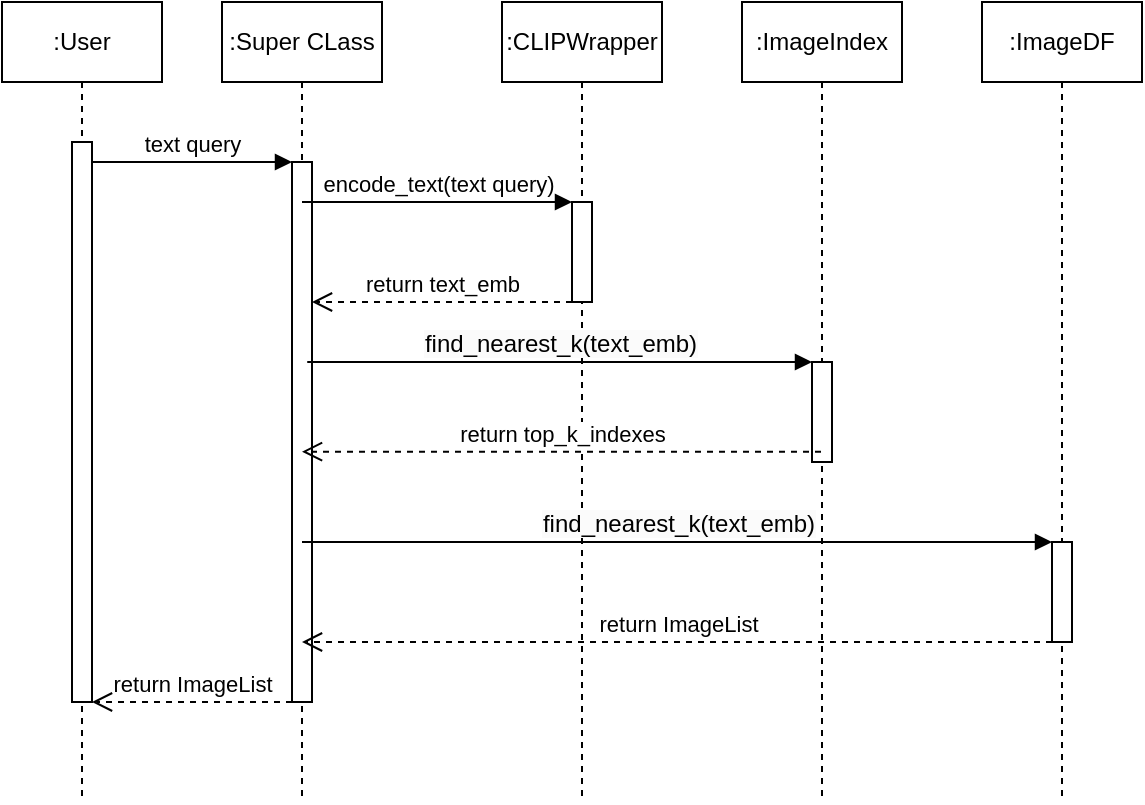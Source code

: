 <mxfile version="24.2.2" type="google">
  <diagram name="Page-1" id="2YBvvXClWsGukQMizWep">
    <mxGraphModel grid="1" page="1" gridSize="10" guides="1" tooltips="1" connect="1" arrows="1" fold="1" pageScale="1" pageWidth="850" pageHeight="1100" math="0" shadow="0">
      <root>
        <mxCell id="0" />
        <mxCell id="1" parent="0" />
        <mxCell id="aM9ryv3xv72pqoxQDRHE-1" value=":User" style="shape=umlLifeline;perimeter=lifelinePerimeter;whiteSpace=wrap;html=1;container=0;dropTarget=0;collapsible=0;recursiveResize=0;outlineConnect=0;portConstraint=eastwest;newEdgeStyle={&quot;edgeStyle&quot;:&quot;elbowEdgeStyle&quot;,&quot;elbow&quot;:&quot;vertical&quot;,&quot;curved&quot;:0,&quot;rounded&quot;:0};" vertex="1" parent="1">
          <mxGeometry x="150" y="350" width="80" height="400" as="geometry" />
        </mxCell>
        <mxCell id="aM9ryv3xv72pqoxQDRHE-2" value="" style="html=1;points=[];perimeter=orthogonalPerimeter;outlineConnect=0;targetShapes=umlLifeline;portConstraint=eastwest;newEdgeStyle={&quot;edgeStyle&quot;:&quot;elbowEdgeStyle&quot;,&quot;elbow&quot;:&quot;vertical&quot;,&quot;curved&quot;:0,&quot;rounded&quot;:0};" vertex="1" parent="aM9ryv3xv72pqoxQDRHE-1">
          <mxGeometry x="35" y="70" width="10" height="280" as="geometry" />
        </mxCell>
        <mxCell id="aM9ryv3xv72pqoxQDRHE-5" value=":Super CLass" style="shape=umlLifeline;perimeter=lifelinePerimeter;whiteSpace=wrap;html=1;container=0;dropTarget=0;collapsible=0;recursiveResize=0;outlineConnect=0;portConstraint=eastwest;newEdgeStyle={&quot;edgeStyle&quot;:&quot;elbowEdgeStyle&quot;,&quot;elbow&quot;:&quot;vertical&quot;,&quot;curved&quot;:0,&quot;rounded&quot;:0};" vertex="1" parent="1">
          <mxGeometry x="260" y="350" width="80" height="400" as="geometry" />
        </mxCell>
        <mxCell id="aM9ryv3xv72pqoxQDRHE-6" value="" style="html=1;points=[];perimeter=orthogonalPerimeter;outlineConnect=0;targetShapes=umlLifeline;portConstraint=eastwest;newEdgeStyle={&quot;edgeStyle&quot;:&quot;elbowEdgeStyle&quot;,&quot;elbow&quot;:&quot;vertical&quot;,&quot;curved&quot;:0,&quot;rounded&quot;:0};" vertex="1" parent="aM9ryv3xv72pqoxQDRHE-5">
          <mxGeometry x="35" y="80" width="10" height="270" as="geometry" />
        </mxCell>
        <mxCell id="aM9ryv3xv72pqoxQDRHE-7" value="text query" style="html=1;verticalAlign=bottom;endArrow=block;edgeStyle=elbowEdgeStyle;elbow=vertical;curved=0;rounded=0;" edge="1" parent="1" source="aM9ryv3xv72pqoxQDRHE-2" target="aM9ryv3xv72pqoxQDRHE-6">
          <mxGeometry relative="1" as="geometry">
            <mxPoint x="255" y="440" as="sourcePoint" />
            <Array as="points">
              <mxPoint x="240" y="430" />
            </Array>
          </mxGeometry>
        </mxCell>
        <mxCell id="aM9ryv3xv72pqoxQDRHE-8" value="return ImageList" style="html=1;verticalAlign=bottom;endArrow=open;dashed=1;endSize=8;edgeStyle=elbowEdgeStyle;elbow=vertical;curved=0;rounded=0;" edge="1" parent="1" source="aM9ryv3xv72pqoxQDRHE-6" target="aM9ryv3xv72pqoxQDRHE-2">
          <mxGeometry relative="1" as="geometry">
            <mxPoint x="255" y="515" as="targetPoint" />
            <Array as="points">
              <mxPoint x="250" y="700" />
            </Array>
          </mxGeometry>
        </mxCell>
        <mxCell id="vN7NTeNHtYU4OqDTgquT-1" value=":CLIPWrapper" style="shape=umlLifeline;perimeter=lifelinePerimeter;whiteSpace=wrap;html=1;container=0;dropTarget=0;collapsible=0;recursiveResize=0;outlineConnect=0;portConstraint=eastwest;newEdgeStyle={&quot;edgeStyle&quot;:&quot;elbowEdgeStyle&quot;,&quot;elbow&quot;:&quot;vertical&quot;,&quot;curved&quot;:0,&quot;rounded&quot;:0};" vertex="1" parent="1">
          <mxGeometry x="400" y="350" width="80" height="400" as="geometry" />
        </mxCell>
        <mxCell id="vN7NTeNHtYU4OqDTgquT-2" value="" style="html=1;points=[];perimeter=orthogonalPerimeter;outlineConnect=0;targetShapes=umlLifeline;portConstraint=eastwest;newEdgeStyle={&quot;edgeStyle&quot;:&quot;elbowEdgeStyle&quot;,&quot;elbow&quot;:&quot;vertical&quot;,&quot;curved&quot;:0,&quot;rounded&quot;:0};" vertex="1" parent="vN7NTeNHtYU4OqDTgquT-1">
          <mxGeometry x="35" y="100" width="10" height="50" as="geometry" />
        </mxCell>
        <mxCell id="vN7NTeNHtYU4OqDTgquT-3" value="encode_text(text query)" style="html=1;verticalAlign=bottom;endArrow=block;edgeStyle=elbowEdgeStyle;elbow=vertical;curved=0;rounded=0;" edge="1" parent="1" source="aM9ryv3xv72pqoxQDRHE-5" target="vN7NTeNHtYU4OqDTgquT-2">
          <mxGeometry relative="1" as="geometry">
            <mxPoint x="320" y="450" as="sourcePoint" />
            <Array as="points">
              <mxPoint x="400" y="450" />
            </Array>
            <mxPoint x="470" y="450" as="targetPoint" />
          </mxGeometry>
        </mxCell>
        <mxCell id="vN7NTeNHtYU4OqDTgquT-4" value="return text_emb" style="html=1;verticalAlign=bottom;endArrow=open;dashed=1;endSize=8;edgeStyle=elbowEdgeStyle;elbow=vertical;curved=0;rounded=0;" edge="1" parent="1" source="vN7NTeNHtYU4OqDTgquT-2" target="aM9ryv3xv72pqoxQDRHE-6">
          <mxGeometry relative="1" as="geometry">
            <mxPoint x="310" y="500" as="targetPoint" />
            <Array as="points">
              <mxPoint x="380" y="500" />
            </Array>
            <mxPoint x="419.5" y="499.87" as="sourcePoint" />
          </mxGeometry>
        </mxCell>
        <mxCell id="vN7NTeNHtYU4OqDTgquT-5" value="&lt;span style=&quot;font-size: 12px; text-align: left; background-color: rgb(251, 251, 251);&quot;&gt;find_nearest_k(text_emb)&lt;/span&gt;" style="html=1;verticalAlign=bottom;endArrow=block;edgeStyle=elbowEdgeStyle;elbow=vertical;curved=0;rounded=0;" edge="1" parent="1" target="vN7NTeNHtYU4OqDTgquT-7">
          <mxGeometry relative="1" as="geometry">
            <mxPoint x="302.613" y="530" as="sourcePoint" />
            <Array as="points">
              <mxPoint x="402.38" y="530" />
            </Array>
            <mxPoint x="537.38" y="530" as="targetPoint" />
          </mxGeometry>
        </mxCell>
        <mxCell id="vN7NTeNHtYU4OqDTgquT-6" value=":ImageIndex" style="shape=umlLifeline;perimeter=lifelinePerimeter;whiteSpace=wrap;html=1;container=0;dropTarget=0;collapsible=0;recursiveResize=0;outlineConnect=0;portConstraint=eastwest;newEdgeStyle={&quot;edgeStyle&quot;:&quot;elbowEdgeStyle&quot;,&quot;elbow&quot;:&quot;vertical&quot;,&quot;curved&quot;:0,&quot;rounded&quot;:0};" vertex="1" parent="1">
          <mxGeometry x="520" y="350" width="80" height="400" as="geometry" />
        </mxCell>
        <mxCell id="vN7NTeNHtYU4OqDTgquT-7" value="" style="html=1;points=[];perimeter=orthogonalPerimeter;outlineConnect=0;targetShapes=umlLifeline;portConstraint=eastwest;newEdgeStyle={&quot;edgeStyle&quot;:&quot;elbowEdgeStyle&quot;,&quot;elbow&quot;:&quot;vertical&quot;,&quot;curved&quot;:0,&quot;rounded&quot;:0};" vertex="1" parent="vN7NTeNHtYU4OqDTgquT-6">
          <mxGeometry x="35" y="180" width="10" height="50" as="geometry" />
        </mxCell>
        <mxCell id="vN7NTeNHtYU4OqDTgquT-8" value="return top_k_indexes" style="html=1;verticalAlign=bottom;endArrow=open;dashed=1;endSize=8;edgeStyle=elbowEdgeStyle;elbow=vertical;curved=0;rounded=0;" edge="1" parent="1" source="vN7NTeNHtYU4OqDTgquT-6" target="aM9ryv3xv72pqoxQDRHE-5">
          <mxGeometry relative="1" as="geometry">
            <mxPoint x="420" y="574.84" as="targetPoint" />
            <Array as="points">
              <mxPoint x="475" y="574.84" />
            </Array>
            <mxPoint x="510" y="570" as="sourcePoint" />
          </mxGeometry>
        </mxCell>
        <mxCell id="vN7NTeNHtYU4OqDTgquT-9" value=":ImageDF" style="shape=umlLifeline;perimeter=lifelinePerimeter;whiteSpace=wrap;html=1;container=0;dropTarget=0;collapsible=0;recursiveResize=0;outlineConnect=0;portConstraint=eastwest;newEdgeStyle={&quot;edgeStyle&quot;:&quot;elbowEdgeStyle&quot;,&quot;elbow&quot;:&quot;vertical&quot;,&quot;curved&quot;:0,&quot;rounded&quot;:0};" vertex="1" parent="1">
          <mxGeometry x="640" y="350" width="80" height="400" as="geometry" />
        </mxCell>
        <mxCell id="vN7NTeNHtYU4OqDTgquT-10" value="" style="html=1;points=[];perimeter=orthogonalPerimeter;outlineConnect=0;targetShapes=umlLifeline;portConstraint=eastwest;newEdgeStyle={&quot;edgeStyle&quot;:&quot;elbowEdgeStyle&quot;,&quot;elbow&quot;:&quot;vertical&quot;,&quot;curved&quot;:0,&quot;rounded&quot;:0};" vertex="1" parent="vN7NTeNHtYU4OqDTgquT-9">
          <mxGeometry x="35" y="270" width="10" height="50" as="geometry" />
        </mxCell>
        <mxCell id="vN7NTeNHtYU4OqDTgquT-11" value="&lt;span style=&quot;font-size: 12px; text-align: left; background-color: rgb(251, 251, 251);&quot;&gt;find_nearest_k(text_emb)&lt;/span&gt;" style="html=1;verticalAlign=bottom;endArrow=block;edgeStyle=elbowEdgeStyle;elbow=vertical;curved=0;rounded=0;" edge="1" parent="1" source="aM9ryv3xv72pqoxQDRHE-5" target="vN7NTeNHtYU4OqDTgquT-10">
          <mxGeometry relative="1" as="geometry">
            <mxPoint x="320.003" y="620" as="sourcePoint" />
            <Array as="points">
              <mxPoint x="419.77" y="620" />
            </Array>
            <mxPoint x="554.77" y="620" as="targetPoint" />
          </mxGeometry>
        </mxCell>
        <mxCell id="vN7NTeNHtYU4OqDTgquT-12" value="return ImageList" style="html=1;verticalAlign=bottom;endArrow=open;dashed=1;endSize=8;edgeStyle=elbowEdgeStyle;elbow=vertical;curved=0;rounded=0;" edge="1" parent="1" source="vN7NTeNHtYU4OqDTgquT-10" target="aM9ryv3xv72pqoxQDRHE-5">
          <mxGeometry relative="1" as="geometry">
            <mxPoint x="400" y="670.16" as="targetPoint" />
            <Array as="points">
              <mxPoint x="575" y="670" />
            </Array>
            <mxPoint x="640" y="670.16" as="sourcePoint" />
          </mxGeometry>
        </mxCell>
      </root>
    </mxGraphModel>
  </diagram>
</mxfile>
